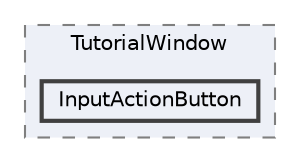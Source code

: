 digraph "002_UI/TutorialWindow/InputActionButton"
{
 // LATEX_PDF_SIZE
  bgcolor="transparent";
  edge [fontname=Helvetica,fontsize=10,labelfontname=Helvetica,labelfontsize=10];
  node [fontname=Helvetica,fontsize=10,shape=box,height=0.2,width=0.4];
  compound=true
  subgraph clusterdir_f4f08b70b1b9f862ef678f276e236771 {
    graph [ bgcolor="#edf0f7", pencolor="grey50", label="TutorialWindow", fontname=Helvetica,fontsize=10 style="filled,dashed", URL="dir_f4f08b70b1b9f862ef678f276e236771.html",tooltip=""]
  dir_3bac479cf5bf2f8164232892568d1089 [label="InputActionButton", fillcolor="#edf0f7", color="grey25", style="filled,bold", URL="dir_3bac479cf5bf2f8164232892568d1089.html",tooltip=""];
  }
}
